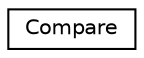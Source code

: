 digraph "Graphical Class Hierarchy"
{
 // LATEX_PDF_SIZE
  edge [fontname="Helvetica",fontsize="10",labelfontname="Helvetica",labelfontsize="10"];
  node [fontname="Helvetica",fontsize="10",shape=record];
  rankdir="LR";
  Node0 [label="Compare",height=0.2,width=0.4,color="black", fillcolor="white", style="filled",URL="$class_compare.html",tooltip=" "];
}
